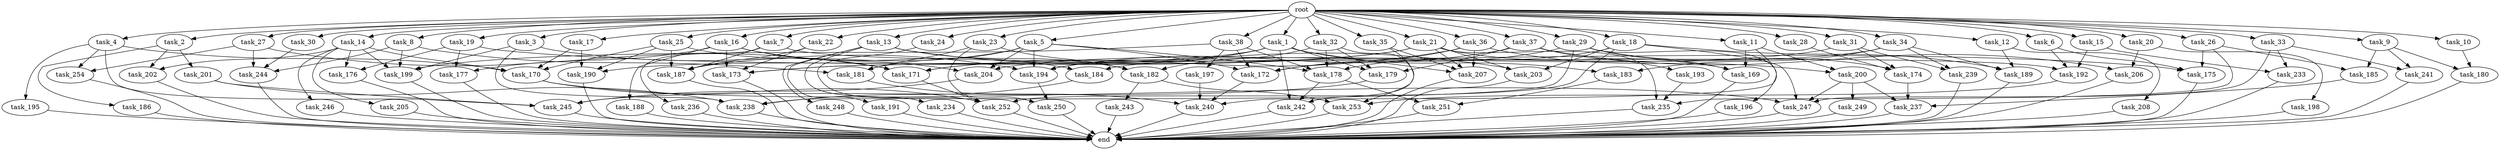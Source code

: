 digraph G {
  root [size="0.000000"];
  task_1 [size="2.048000"];
  task_2 [size="2.048000"];
  task_3 [size="2.048000"];
  task_4 [size="2.048000"];
  task_5 [size="2.048000"];
  task_6 [size="2.048000"];
  task_7 [size="2.048000"];
  task_8 [size="2.048000"];
  task_9 [size="2.048000"];
  task_10 [size="2.048000"];
  task_11 [size="2.048000"];
  task_12 [size="2.048000"];
  task_13 [size="2.048000"];
  task_14 [size="2.048000"];
  task_15 [size="2.048000"];
  task_16 [size="2.048000"];
  task_17 [size="2.048000"];
  task_18 [size="2.048000"];
  task_19 [size="2.048000"];
  task_20 [size="2.048000"];
  task_21 [size="2.048000"];
  task_22 [size="2.048000"];
  task_23 [size="2.048000"];
  task_24 [size="2.048000"];
  task_25 [size="2.048000"];
  task_26 [size="2.048000"];
  task_27 [size="2.048000"];
  task_28 [size="2.048000"];
  task_29 [size="2.048000"];
  task_30 [size="2.048000"];
  task_31 [size="2.048000"];
  task_32 [size="2.048000"];
  task_33 [size="2.048000"];
  task_34 [size="2.048000"];
  task_35 [size="2.048000"];
  task_36 [size="2.048000"];
  task_37 [size="2.048000"];
  task_38 [size="2.048000"];
  task_169 [size="3178275799.040000"];
  task_170 [size="1597727834.112000"];
  task_171 [size="2284922601.472000"];
  task_172 [size="2628519985.152000"];
  task_173 [size="2680059592.704000"];
  task_174 [size="1889785610.240000"];
  task_175 [size="1322849927.168000"];
  task_176 [size="343597383.680000"];
  task_177 [size="893353197.568000"];
  task_178 [size="1803886264.320000"];
  task_179 [size="704374636.544000"];
  task_180 [size="1460288880.640000"];
  task_181 [size="2886218022.912000"];
  task_182 [size="1803886264.320000"];
  task_183 [size="1374389534.720000"];
  task_184 [size="1717986918.400000"];
  task_185 [size="498216206.336000"];
  task_186 [size="68719476.736000"];
  task_187 [size="1305670057.984000"];
  task_188 [size="618475290.624000"];
  task_189 [size="1992864825.344000"];
  task_190 [size="1855425871.872000"];
  task_191 [size="429496729.600000"];
  task_192 [size="2817498546.176000"];
  task_193 [size="154618822.656000"];
  task_194 [size="1340029796.352000"];
  task_195 [size="1391569403.904000"];
  task_196 [size="618475290.624000"];
  task_197 [size="841813590.016000"];
  task_198 [size="1391569403.904000"];
  task_199 [size="3470333575.168000"];
  task_200 [size="1941325217.792000"];
  task_201 [size="68719476.736000"];
  task_202 [size="137438953.472000"];
  task_203 [size="2765958938.624000"];
  task_204 [size="1529008357.376000"];
  task_205 [size="68719476.736000"];
  task_206 [size="1546188226.560000"];
  task_207 [size="3934190043.136000"];
  task_208 [size="274877906.944000"];
  task_233 [size="1941325217.792000"];
  task_234 [size="429496729.600000"];
  task_235 [size="2765958938.624000"];
  task_236 [size="1099511627.776000"];
  task_237 [size="2370821947.392000"];
  task_238 [size="2920577761.280000"];
  task_239 [size="1941325217.792000"];
  task_240 [size="3487513444.352000"];
  task_241 [size="910533066.752000"];
  task_242 [size="2834678415.360000"];
  task_243 [size="274877906.944000"];
  task_244 [size="2714419331.072000"];
  task_245 [size="4982162063.360000"];
  task_246 [size="68719476.736000"];
  task_247 [size="2319282339.840000"];
  task_248 [size="429496729.600000"];
  task_249 [size="429496729.600000"];
  task_250 [size="1717986918.400000"];
  task_251 [size="2559800508.416000"];
  task_252 [size="1271310319.616000"];
  task_253 [size="618475290.624000"];
  task_254 [size="2233382993.920000"];
  end [size="0.000000"];

  root -> task_1 [size="1.000000"];
  root -> task_2 [size="1.000000"];
  root -> task_3 [size="1.000000"];
  root -> task_4 [size="1.000000"];
  root -> task_5 [size="1.000000"];
  root -> task_6 [size="1.000000"];
  root -> task_7 [size="1.000000"];
  root -> task_8 [size="1.000000"];
  root -> task_9 [size="1.000000"];
  root -> task_10 [size="1.000000"];
  root -> task_11 [size="1.000000"];
  root -> task_12 [size="1.000000"];
  root -> task_13 [size="1.000000"];
  root -> task_14 [size="1.000000"];
  root -> task_15 [size="1.000000"];
  root -> task_16 [size="1.000000"];
  root -> task_17 [size="1.000000"];
  root -> task_18 [size="1.000000"];
  root -> task_19 [size="1.000000"];
  root -> task_20 [size="1.000000"];
  root -> task_21 [size="1.000000"];
  root -> task_22 [size="1.000000"];
  root -> task_23 [size="1.000000"];
  root -> task_24 [size="1.000000"];
  root -> task_25 [size="1.000000"];
  root -> task_26 [size="1.000000"];
  root -> task_27 [size="1.000000"];
  root -> task_28 [size="1.000000"];
  root -> task_29 [size="1.000000"];
  root -> task_30 [size="1.000000"];
  root -> task_31 [size="1.000000"];
  root -> task_32 [size="1.000000"];
  root -> task_33 [size="1.000000"];
  root -> task_34 [size="1.000000"];
  root -> task_35 [size="1.000000"];
  root -> task_36 [size="1.000000"];
  root -> task_37 [size="1.000000"];
  root -> task_38 [size="1.000000"];
  task_1 -> task_171 [size="134217728.000000"];
  task_1 -> task_173 [size="134217728.000000"];
  task_1 -> task_179 [size="134217728.000000"];
  task_1 -> task_183 [size="134217728.000000"];
  task_1 -> task_194 [size="134217728.000000"];
  task_1 -> task_207 [size="134217728.000000"];
  task_1 -> task_242 [size="134217728.000000"];
  task_2 -> task_186 [size="33554432.000000"];
  task_2 -> task_201 [size="33554432.000000"];
  task_2 -> task_202 [size="33554432.000000"];
  task_3 -> task_194 [size="411041792.000000"];
  task_3 -> task_199 [size="411041792.000000"];
  task_3 -> task_238 [size="411041792.000000"];
  task_4 -> task_170 [size="679477248.000000"];
  task_4 -> task_195 [size="679477248.000000"];
  task_4 -> task_245 [size="679477248.000000"];
  task_4 -> task_254 [size="679477248.000000"];
  task_5 -> task_172 [size="33554432.000000"];
  task_5 -> task_178 [size="33554432.000000"];
  task_5 -> task_181 [size="33554432.000000"];
  task_5 -> task_187 [size="33554432.000000"];
  task_5 -> task_194 [size="33554432.000000"];
  task_5 -> task_204 [size="33554432.000000"];
  task_6 -> task_175 [size="301989888.000000"];
  task_6 -> task_192 [size="301989888.000000"];
  task_7 -> task_187 [size="536870912.000000"];
  task_7 -> task_192 [size="536870912.000000"];
  task_7 -> task_236 [size="536870912.000000"];
  task_8 -> task_181 [size="838860800.000000"];
  task_8 -> task_199 [size="838860800.000000"];
  task_8 -> task_244 [size="838860800.000000"];
  task_9 -> task_180 [size="33554432.000000"];
  task_9 -> task_185 [size="33554432.000000"];
  task_9 -> task_241 [size="33554432.000000"];
  task_10 -> task_180 [size="679477248.000000"];
  task_11 -> task_169 [size="411041792.000000"];
  task_11 -> task_200 [size="411041792.000000"];
  task_11 -> task_240 [size="411041792.000000"];
  task_12 -> task_189 [size="134217728.000000"];
  task_12 -> task_208 [size="134217728.000000"];
  task_13 -> task_182 [size="209715200.000000"];
  task_13 -> task_191 [size="209715200.000000"];
  task_13 -> task_203 [size="209715200.000000"];
  task_13 -> task_234 [size="209715200.000000"];
  task_13 -> task_248 [size="209715200.000000"];
  task_14 -> task_170 [size="33554432.000000"];
  task_14 -> task_176 [size="33554432.000000"];
  task_14 -> task_199 [size="33554432.000000"];
  task_14 -> task_202 [size="33554432.000000"];
  task_14 -> task_205 [size="33554432.000000"];
  task_14 -> task_246 [size="33554432.000000"];
  task_15 -> task_192 [size="536870912.000000"];
  task_15 -> task_233 [size="536870912.000000"];
  task_16 -> task_173 [size="301989888.000000"];
  task_16 -> task_177 [size="301989888.000000"];
  task_16 -> task_184 [size="301989888.000000"];
  task_16 -> task_188 [size="301989888.000000"];
  task_16 -> task_204 [size="301989888.000000"];
  task_17 -> task_170 [size="33554432.000000"];
  task_17 -> task_190 [size="33554432.000000"];
  task_18 -> task_178 [size="301989888.000000"];
  task_18 -> task_189 [size="301989888.000000"];
  task_18 -> task_203 [size="301989888.000000"];
  task_18 -> task_247 [size="301989888.000000"];
  task_18 -> task_252 [size="301989888.000000"];
  task_19 -> task_175 [size="134217728.000000"];
  task_19 -> task_176 [size="134217728.000000"];
  task_19 -> task_177 [size="134217728.000000"];
  task_20 -> task_198 [size="679477248.000000"];
  task_20 -> task_206 [size="679477248.000000"];
  task_21 -> task_169 [size="838860800.000000"];
  task_21 -> task_173 [size="838860800.000000"];
  task_21 -> task_190 [size="838860800.000000"];
  task_21 -> task_203 [size="838860800.000000"];
  task_21 -> task_207 [size="838860800.000000"];
  task_21 -> task_235 [size="838860800.000000"];
  task_22 -> task_173 [size="33554432.000000"];
  task_22 -> task_187 [size="33554432.000000"];
  task_23 -> task_181 [size="536870912.000000"];
  task_23 -> task_182 [size="536870912.000000"];
  task_23 -> task_250 [size="536870912.000000"];
  task_24 -> task_252 [size="33554432.000000"];
  task_25 -> task_170 [size="33554432.000000"];
  task_25 -> task_171 [size="33554432.000000"];
  task_25 -> task_187 [size="33554432.000000"];
  task_25 -> task_190 [size="33554432.000000"];
  task_26 -> task_175 [size="209715200.000000"];
  task_26 -> task_185 [size="209715200.000000"];
  task_26 -> task_235 [size="209715200.000000"];
  task_27 -> task_171 [size="411041792.000000"];
  task_27 -> task_244 [size="411041792.000000"];
  task_27 -> task_254 [size="411041792.000000"];
  task_28 -> task_174 [size="209715200.000000"];
  task_29 -> task_169 [size="301989888.000000"];
  task_29 -> task_172 [size="301989888.000000"];
  task_29 -> task_174 [size="301989888.000000"];
  task_29 -> task_196 [size="301989888.000000"];
  task_29 -> task_238 [size="301989888.000000"];
  task_30 -> task_244 [size="75497472.000000"];
  task_31 -> task_174 [size="411041792.000000"];
  task_31 -> task_204 [size="411041792.000000"];
  task_31 -> task_239 [size="411041792.000000"];
  task_32 -> task_178 [size="134217728.000000"];
  task_32 -> task_179 [size="134217728.000000"];
  task_32 -> task_182 [size="134217728.000000"];
  task_32 -> task_253 [size="134217728.000000"];
  task_33 -> task_233 [size="411041792.000000"];
  task_33 -> task_241 [size="411041792.000000"];
  task_33 -> task_247 [size="411041792.000000"];
  task_34 -> task_183 [size="536870912.000000"];
  task_34 -> task_184 [size="536870912.000000"];
  task_34 -> task_189 [size="536870912.000000"];
  task_34 -> task_239 [size="536870912.000000"];
  task_35 -> task_207 [size="411041792.000000"];
  task_35 -> task_242 [size="411041792.000000"];
  task_36 -> task_171 [size="536870912.000000"];
  task_36 -> task_172 [size="536870912.000000"];
  task_36 -> task_200 [size="536870912.000000"];
  task_36 -> task_207 [size="536870912.000000"];
  task_37 -> task_179 [size="75497472.000000"];
  task_37 -> task_193 [size="75497472.000000"];
  task_37 -> task_194 [size="75497472.000000"];
  task_37 -> task_206 [size="75497472.000000"];
  task_38 -> task_172 [size="411041792.000000"];
  task_38 -> task_178 [size="411041792.000000"];
  task_38 -> task_197 [size="411041792.000000"];
  task_38 -> task_199 [size="411041792.000000"];
  task_169 -> end [size="1.000000"];
  task_170 -> task_247 [size="209715200.000000"];
  task_170 -> task_252 [size="209715200.000000"];
  task_171 -> task_252 [size="75497472.000000"];
  task_172 -> task_240 [size="75497472.000000"];
  task_173 -> end [size="1.000000"];
  task_174 -> task_237 [size="411041792.000000"];
  task_175 -> end [size="1.000000"];
  task_176 -> end [size="1.000000"];
  task_177 -> end [size="1.000000"];
  task_178 -> task_242 [size="838860800.000000"];
  task_178 -> task_251 [size="838860800.000000"];
  task_179 -> task_245 [size="536870912.000000"];
  task_180 -> end [size="1.000000"];
  task_181 -> task_240 [size="679477248.000000"];
  task_182 -> task_243 [size="134217728.000000"];
  task_182 -> task_253 [size="134217728.000000"];
  task_183 -> task_251 [size="411041792.000000"];
  task_184 -> task_238 [size="33554432.000000"];
  task_185 -> task_237 [size="536870912.000000"];
  task_186 -> end [size="1.000000"];
  task_187 -> end [size="1.000000"];
  task_188 -> end [size="1.000000"];
  task_189 -> end [size="1.000000"];
  task_190 -> end [size="1.000000"];
  task_191 -> end [size="1.000000"];
  task_192 -> task_253 [size="33554432.000000"];
  task_193 -> task_235 [size="301989888.000000"];
  task_194 -> task_250 [size="301989888.000000"];
  task_195 -> end [size="1.000000"];
  task_196 -> end [size="1.000000"];
  task_197 -> task_240 [size="536870912.000000"];
  task_198 -> end [size="1.000000"];
  task_199 -> end [size="1.000000"];
  task_200 -> task_237 [size="209715200.000000"];
  task_200 -> task_247 [size="209715200.000000"];
  task_200 -> task_249 [size="209715200.000000"];
  task_201 -> task_238 [size="679477248.000000"];
  task_201 -> task_245 [size="679477248.000000"];
  task_202 -> end [size="1.000000"];
  task_203 -> end [size="1.000000"];
  task_204 -> task_245 [size="536870912.000000"];
  task_205 -> end [size="1.000000"];
  task_206 -> end [size="1.000000"];
  task_207 -> end [size="1.000000"];
  task_208 -> end [size="1.000000"];
  task_233 -> end [size="1.000000"];
  task_234 -> end [size="1.000000"];
  task_235 -> end [size="1.000000"];
  task_236 -> end [size="1.000000"];
  task_237 -> end [size="1.000000"];
  task_238 -> end [size="1.000000"];
  task_239 -> end [size="1.000000"];
  task_240 -> end [size="1.000000"];
  task_241 -> end [size="1.000000"];
  task_242 -> end [size="1.000000"];
  task_243 -> end [size="1.000000"];
  task_244 -> end [size="1.000000"];
  task_245 -> end [size="1.000000"];
  task_246 -> end [size="1.000000"];
  task_247 -> end [size="1.000000"];
  task_248 -> end [size="1.000000"];
  task_249 -> end [size="1.000000"];
  task_250 -> end [size="1.000000"];
  task_251 -> end [size="1.000000"];
  task_252 -> end [size="1.000000"];
  task_253 -> end [size="1.000000"];
  task_254 -> end [size="1.000000"];
}
